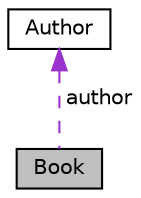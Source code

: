 digraph "Book"
{
  edge [fontname="Helvetica",fontsize="10",labelfontname="Helvetica",labelfontsize="10"];
  node [fontname="Helvetica",fontsize="10",shape=record];
  Node1 [label="Book",height=0.2,width=0.4,color="black", fillcolor="grey75", style="filled", fontcolor="black"];
  Node2 -> Node1 [dir="back",color="darkorchid3",fontsize="10",style="dashed",label=" author" ,fontname="Helvetica"];
  Node2 [label="Author",height=0.2,width=0.4,color="black", fillcolor="white", style="filled",URL="$classAuthor.html"];
}
